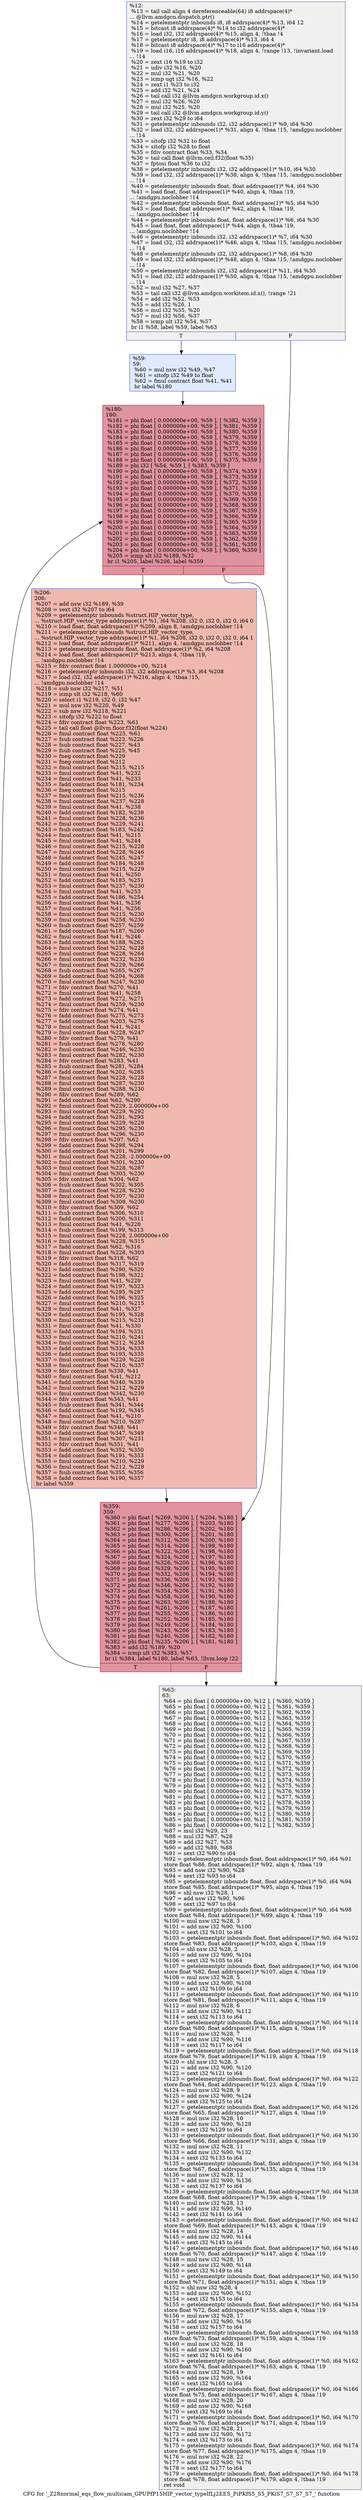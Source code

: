 digraph "CFG for '_Z28normal_eqs_flow_multicam_GPUPfP15HIP_vector_typeIfLj2EES_PiPKfS5_S5_PKiS7_S7_S7_S7_' function" {
	label="CFG for '_Z28normal_eqs_flow_multicam_GPUPfP15HIP_vector_typeIfLj2EES_PiPKfS5_S5_PKiS7_S7_S7_S7_' function";

	Node0x554e2b0 [shape=record,color="#3d50c3ff", style=filled, fillcolor="#dedcdb70",label="{%12:\l  %13 = tail call align 4 dereferenceable(64) i8 addrspace(4)*\l... @llvm.amdgcn.dispatch.ptr()\l  %14 = getelementptr inbounds i8, i8 addrspace(4)* %13, i64 12\l  %15 = bitcast i8 addrspace(4)* %14 to i32 addrspace(4)*\l  %16 = load i32, i32 addrspace(4)* %15, align 4, !tbaa !4\l  %17 = getelementptr i8, i8 addrspace(4)* %13, i64 4\l  %18 = bitcast i8 addrspace(4)* %17 to i16 addrspace(4)*\l  %19 = load i16, i16 addrspace(4)* %18, align 4, !range !13, !invariant.load\l... !14\l  %20 = zext i16 %19 to i32\l  %21 = udiv i32 %16, %20\l  %22 = mul i32 %21, %20\l  %23 = icmp ugt i32 %16, %22\l  %24 = zext i1 %23 to i32\l  %25 = add i32 %21, %24\l  %26 = tail call i32 @llvm.amdgcn.workgroup.id.x()\l  %27 = mul i32 %26, %20\l  %28 = mul i32 %25, %20\l  %29 = tail call i32 @llvm.amdgcn.workgroup.id.y()\l  %30 = zext i32 %29 to i64\l  %31 = getelementptr inbounds i32, i32 addrspace(1)* %9, i64 %30\l  %32 = load i32, i32 addrspace(1)* %31, align 4, !tbaa !15, !amdgpu.noclobber\l... !14\l  %33 = sitofp i32 %32 to float\l  %34 = sitofp i32 %28 to float\l  %35 = fdiv contract float %33, %34\l  %36 = tail call float @llvm.ceil.f32(float %35)\l  %37 = fptosi float %36 to i32\l  %38 = getelementptr inbounds i32, i32 addrspace(1)* %10, i64 %30\l  %39 = load i32, i32 addrspace(1)* %38, align 4, !tbaa !15, !amdgpu.noclobber\l... !14\l  %40 = getelementptr inbounds float, float addrspace(1)* %4, i64 %30\l  %41 = load float, float addrspace(1)* %40, align 4, !tbaa !19,\l... !amdgpu.noclobber !14\l  %42 = getelementptr inbounds float, float addrspace(1)* %5, i64 %30\l  %43 = load float, float addrspace(1)* %42, align 4, !tbaa !19,\l... !amdgpu.noclobber !14\l  %44 = getelementptr inbounds float, float addrspace(1)* %6, i64 %30\l  %45 = load float, float addrspace(1)* %44, align 4, !tbaa !19,\l... !amdgpu.noclobber !14\l  %46 = getelementptr inbounds i32, i32 addrspace(1)* %7, i64 %30\l  %47 = load i32, i32 addrspace(1)* %46, align 4, !tbaa !15, !amdgpu.noclobber\l... !14\l  %48 = getelementptr inbounds i32, i32 addrspace(1)* %8, i64 %30\l  %49 = load i32, i32 addrspace(1)* %48, align 4, !tbaa !15, !amdgpu.noclobber\l... !14\l  %50 = getelementptr inbounds i32, i32 addrspace(1)* %11, i64 %30\l  %51 = load i32, i32 addrspace(1)* %50, align 4, !tbaa !15, !amdgpu.noclobber\l... !14\l  %52 = mul i32 %27, %37\l  %53 = tail call i32 @llvm.amdgcn.workitem.id.x(), !range !21\l  %54 = add i32 %52, %53\l  %55 = add i32 %26, 1\l  %56 = mul i32 %55, %20\l  %57 = mul i32 %56, %37\l  %58 = icmp ult i32 %54, %57\l  br i1 %58, label %59, label %63\l|{<s0>T|<s1>F}}"];
	Node0x554e2b0:s0 -> Node0x5553d50;
	Node0x554e2b0:s1 -> Node0x5553de0;
	Node0x5553d50 [shape=record,color="#3d50c3ff", style=filled, fillcolor="#b9d0f970",label="{%59:\l59:                                               \l  %60 = mul nsw i32 %49, %47\l  %61 = sitofp i32 %49 to float\l  %62 = fmul contract float %41, %41\l  br label %180\l}"];
	Node0x5553d50 -> Node0x55540b0;
	Node0x5553de0 [shape=record,color="#3d50c3ff", style=filled, fillcolor="#dedcdb70",label="{%63:\l63:                                               \l  %64 = phi float [ 0.000000e+00, %12 ], [ %360, %359 ]\l  %65 = phi float [ 0.000000e+00, %12 ], [ %361, %359 ]\l  %66 = phi float [ 0.000000e+00, %12 ], [ %362, %359 ]\l  %67 = phi float [ 0.000000e+00, %12 ], [ %363, %359 ]\l  %68 = phi float [ 0.000000e+00, %12 ], [ %364, %359 ]\l  %69 = phi float [ 0.000000e+00, %12 ], [ %365, %359 ]\l  %70 = phi float [ 0.000000e+00, %12 ], [ %366, %359 ]\l  %71 = phi float [ 0.000000e+00, %12 ], [ %367, %359 ]\l  %72 = phi float [ 0.000000e+00, %12 ], [ %368, %359 ]\l  %73 = phi float [ 0.000000e+00, %12 ], [ %369, %359 ]\l  %74 = phi float [ 0.000000e+00, %12 ], [ %370, %359 ]\l  %75 = phi float [ 0.000000e+00, %12 ], [ %371, %359 ]\l  %76 = phi float [ 0.000000e+00, %12 ], [ %372, %359 ]\l  %77 = phi float [ 0.000000e+00, %12 ], [ %373, %359 ]\l  %78 = phi float [ 0.000000e+00, %12 ], [ %374, %359 ]\l  %79 = phi float [ 0.000000e+00, %12 ], [ %375, %359 ]\l  %80 = phi float [ 0.000000e+00, %12 ], [ %376, %359 ]\l  %81 = phi float [ 0.000000e+00, %12 ], [ %377, %359 ]\l  %82 = phi float [ 0.000000e+00, %12 ], [ %378, %359 ]\l  %83 = phi float [ 0.000000e+00, %12 ], [ %379, %359 ]\l  %84 = phi float [ 0.000000e+00, %12 ], [ %380, %359 ]\l  %85 = phi float [ 0.000000e+00, %12 ], [ %381, %359 ]\l  %86 = phi float [ 0.000000e+00, %12 ], [ %382, %359 ]\l  %87 = mul i32 %29, 23\l  %88 = mul i32 %87, %28\l  %89 = add i32 %27, %53\l  %90 = add i32 %89, %88\l  %91 = sext i32 %90 to i64\l  %92 = getelementptr inbounds float, float addrspace(1)* %0, i64 %91\l  store float %86, float addrspace(1)* %92, align 4, !tbaa !19\l  %93 = add nsw i32 %90, %28\l  %94 = sext i32 %93 to i64\l  %95 = getelementptr inbounds float, float addrspace(1)* %0, i64 %94\l  store float %85, float addrspace(1)* %95, align 4, !tbaa !19\l  %96 = shl nsw i32 %28, 1\l  %97 = add nsw i32 %90, %96\l  %98 = sext i32 %97 to i64\l  %99 = getelementptr inbounds float, float addrspace(1)* %0, i64 %98\l  store float %84, float addrspace(1)* %99, align 4, !tbaa !19\l  %100 = mul nsw i32 %28, 3\l  %101 = add nsw i32 %90, %100\l  %102 = sext i32 %101 to i64\l  %103 = getelementptr inbounds float, float addrspace(1)* %0, i64 %102\l  store float %83, float addrspace(1)* %103, align 4, !tbaa !19\l  %104 = shl nsw i32 %28, 2\l  %105 = add nsw i32 %90, %104\l  %106 = sext i32 %105 to i64\l  %107 = getelementptr inbounds float, float addrspace(1)* %0, i64 %106\l  store float %82, float addrspace(1)* %107, align 4, !tbaa !19\l  %108 = mul nsw i32 %28, 5\l  %109 = add nsw i32 %90, %108\l  %110 = sext i32 %109 to i64\l  %111 = getelementptr inbounds float, float addrspace(1)* %0, i64 %110\l  store float %81, float addrspace(1)* %111, align 4, !tbaa !19\l  %112 = mul nsw i32 %28, 6\l  %113 = add nsw i32 %90, %112\l  %114 = sext i32 %113 to i64\l  %115 = getelementptr inbounds float, float addrspace(1)* %0, i64 %114\l  store float %80, float addrspace(1)* %115, align 4, !tbaa !19\l  %116 = mul nsw i32 %28, 7\l  %117 = add nsw i32 %90, %116\l  %118 = sext i32 %117 to i64\l  %119 = getelementptr inbounds float, float addrspace(1)* %0, i64 %118\l  store float %79, float addrspace(1)* %119, align 4, !tbaa !19\l  %120 = shl nsw i32 %28, 3\l  %121 = add nsw i32 %90, %120\l  %122 = sext i32 %121 to i64\l  %123 = getelementptr inbounds float, float addrspace(1)* %0, i64 %122\l  store float %64, float addrspace(1)* %123, align 4, !tbaa !19\l  %124 = mul nsw i32 %28, 9\l  %125 = add nsw i32 %90, %124\l  %126 = sext i32 %125 to i64\l  %127 = getelementptr inbounds float, float addrspace(1)* %0, i64 %126\l  store float %65, float addrspace(1)* %127, align 4, !tbaa !19\l  %128 = mul nsw i32 %28, 10\l  %129 = add nsw i32 %90, %128\l  %130 = sext i32 %129 to i64\l  %131 = getelementptr inbounds float, float addrspace(1)* %0, i64 %130\l  store float %66, float addrspace(1)* %131, align 4, !tbaa !19\l  %132 = mul nsw i32 %28, 11\l  %133 = add nsw i32 %90, %132\l  %134 = sext i32 %133 to i64\l  %135 = getelementptr inbounds float, float addrspace(1)* %0, i64 %134\l  store float %67, float addrspace(1)* %135, align 4, !tbaa !19\l  %136 = mul nsw i32 %28, 12\l  %137 = add nsw i32 %90, %136\l  %138 = sext i32 %137 to i64\l  %139 = getelementptr inbounds float, float addrspace(1)* %0, i64 %138\l  store float %68, float addrspace(1)* %139, align 4, !tbaa !19\l  %140 = mul nsw i32 %28, 13\l  %141 = add nsw i32 %90, %140\l  %142 = sext i32 %141 to i64\l  %143 = getelementptr inbounds float, float addrspace(1)* %0, i64 %142\l  store float %69, float addrspace(1)* %143, align 4, !tbaa !19\l  %144 = mul nsw i32 %28, 14\l  %145 = add nsw i32 %90, %144\l  %146 = sext i32 %145 to i64\l  %147 = getelementptr inbounds float, float addrspace(1)* %0, i64 %146\l  store float %70, float addrspace(1)* %147, align 4, !tbaa !19\l  %148 = mul nsw i32 %28, 15\l  %149 = add nsw i32 %90, %148\l  %150 = sext i32 %149 to i64\l  %151 = getelementptr inbounds float, float addrspace(1)* %0, i64 %150\l  store float %71, float addrspace(1)* %151, align 4, !tbaa !19\l  %152 = shl nsw i32 %28, 4\l  %153 = add nsw i32 %90, %152\l  %154 = sext i32 %153 to i64\l  %155 = getelementptr inbounds float, float addrspace(1)* %0, i64 %154\l  store float %72, float addrspace(1)* %155, align 4, !tbaa !19\l  %156 = mul nsw i32 %28, 17\l  %157 = add nsw i32 %90, %156\l  %158 = sext i32 %157 to i64\l  %159 = getelementptr inbounds float, float addrspace(1)* %0, i64 %158\l  store float %73, float addrspace(1)* %159, align 4, !tbaa !19\l  %160 = mul nsw i32 %28, 18\l  %161 = add nsw i32 %90, %160\l  %162 = sext i32 %161 to i64\l  %163 = getelementptr inbounds float, float addrspace(1)* %0, i64 %162\l  store float %74, float addrspace(1)* %163, align 4, !tbaa !19\l  %164 = mul nsw i32 %28, 19\l  %165 = add nsw i32 %90, %164\l  %166 = sext i32 %165 to i64\l  %167 = getelementptr inbounds float, float addrspace(1)* %0, i64 %166\l  store float %75, float addrspace(1)* %167, align 4, !tbaa !19\l  %168 = mul nsw i32 %28, 20\l  %169 = add nsw i32 %90, %168\l  %170 = sext i32 %169 to i64\l  %171 = getelementptr inbounds float, float addrspace(1)* %0, i64 %170\l  store float %76, float addrspace(1)* %171, align 4, !tbaa !19\l  %172 = mul nsw i32 %28, 21\l  %173 = add nsw i32 %90, %172\l  %174 = sext i32 %173 to i64\l  %175 = getelementptr inbounds float, float addrspace(1)* %0, i64 %174\l  store float %77, float addrspace(1)* %175, align 4, !tbaa !19\l  %176 = mul nsw i32 %28, 22\l  %177 = add nsw i32 %90, %176\l  %178 = sext i32 %177 to i64\l  %179 = getelementptr inbounds float, float addrspace(1)* %0, i64 %178\l  store float %78, float addrspace(1)* %179, align 4, !tbaa !19\l  ret void\l}"];
	Node0x55540b0 [shape=record,color="#b70d28ff", style=filled, fillcolor="#b70d2870",label="{%180:\l180:                                              \l  %181 = phi float [ 0.000000e+00, %59 ], [ %382, %359 ]\l  %182 = phi float [ 0.000000e+00, %59 ], [ %381, %359 ]\l  %183 = phi float [ 0.000000e+00, %59 ], [ %380, %359 ]\l  %184 = phi float [ 0.000000e+00, %59 ], [ %379, %359 ]\l  %185 = phi float [ 0.000000e+00, %59 ], [ %378, %359 ]\l  %186 = phi float [ 0.000000e+00, %59 ], [ %377, %359 ]\l  %187 = phi float [ 0.000000e+00, %59 ], [ %376, %359 ]\l  %188 = phi float [ 0.000000e+00, %59 ], [ %375, %359 ]\l  %189 = phi i32 [ %54, %59 ], [ %383, %359 ]\l  %190 = phi float [ 0.000000e+00, %59 ], [ %374, %359 ]\l  %191 = phi float [ 0.000000e+00, %59 ], [ %373, %359 ]\l  %192 = phi float [ 0.000000e+00, %59 ], [ %372, %359 ]\l  %193 = phi float [ 0.000000e+00, %59 ], [ %371, %359 ]\l  %194 = phi float [ 0.000000e+00, %59 ], [ %370, %359 ]\l  %195 = phi float [ 0.000000e+00, %59 ], [ %369, %359 ]\l  %196 = phi float [ 0.000000e+00, %59 ], [ %368, %359 ]\l  %197 = phi float [ 0.000000e+00, %59 ], [ %367, %359 ]\l  %198 = phi float [ 0.000000e+00, %59 ], [ %366, %359 ]\l  %199 = phi float [ 0.000000e+00, %59 ], [ %365, %359 ]\l  %200 = phi float [ 0.000000e+00, %59 ], [ %364, %359 ]\l  %201 = phi float [ 0.000000e+00, %59 ], [ %363, %359 ]\l  %202 = phi float [ 0.000000e+00, %59 ], [ %362, %359 ]\l  %203 = phi float [ 0.000000e+00, %59 ], [ %361, %359 ]\l  %204 = phi float [ 0.000000e+00, %59 ], [ %360, %359 ]\l  %205 = icmp slt i32 %189, %32\l  br i1 %205, label %206, label %359\l|{<s0>T|<s1>F}}"];
	Node0x55540b0:s0 -> Node0x555c130;
	Node0x55540b0:s1 -> Node0x5554bf0;
	Node0x555c130 [shape=record,color="#3d50c3ff", style=filled, fillcolor="#de614d70",label="{%206:\l206:                                              \l  %207 = add nsw i32 %189, %39\l  %208 = sext i32 %207 to i64\l  %209 = getelementptr inbounds %struct.HIP_vector_type,\l... %struct.HIP_vector_type addrspace(1)* %1, i64 %208, i32 0, i32 0, i32 0, i64 0\l  %210 = load float, float addrspace(1)* %209, align 8, !amdgpu.noclobber !14\l  %211 = getelementptr inbounds %struct.HIP_vector_type,\l... %struct.HIP_vector_type addrspace(1)* %1, i64 %208, i32 0, i32 0, i32 0, i64 1\l  %212 = load float, float addrspace(1)* %211, align 4, !amdgpu.noclobber !14\l  %213 = getelementptr inbounds float, float addrspace(1)* %2, i64 %208\l  %214 = load float, float addrspace(1)* %213, align 4, !tbaa !19,\l... !amdgpu.noclobber !14\l  %215 = fdiv contract float 1.000000e+00, %214\l  %216 = getelementptr inbounds i32, i32 addrspace(1)* %3, i64 %208\l  %217 = load i32, i32 addrspace(1)* %216, align 4, !tbaa !15,\l... !amdgpu.noclobber !14\l  %218 = sub nsw i32 %217, %51\l  %219 = icmp slt i32 %218, %60\l  %220 = select i1 %219, i32 0, i32 %47\l  %221 = mul nsw i32 %220, %49\l  %222 = sub nsw i32 %218, %221\l  %223 = sitofp i32 %222 to float\l  %224 = fdiv contract float %223, %61\l  %225 = tail call float @llvm.floor.f32(float %224)\l  %226 = fmul contract float %225, %61\l  %227 = fsub contract float %223, %226\l  %228 = fsub contract float %227, %43\l  %229 = fsub contract float %225, %45\l  %230 = fneg contract float %229\l  %231 = fneg contract float %212\l  %232 = fmul contract float %215, %215\l  %233 = fmul contract float %41, %232\l  %234 = fmul contract float %41, %233\l  %235 = fadd contract float %181, %234\l  %236 = fneg contract float %215\l  %237 = fmul contract float %215, %236\l  %238 = fmul contract float %237, %228\l  %239 = fmul contract float %41, %238\l  %240 = fadd contract float %182, %239\l  %241 = fmul contract float %228, %236\l  %242 = fmul contract float %229, %241\l  %243 = fsub contract float %183, %242\l  %244 = fmul contract float %41, %215\l  %245 = fmul contract float %41, %244\l  %246 = fmul contract float %215, %228\l  %247 = fmul contract float %228, %246\l  %248 = fadd contract float %245, %247\l  %249 = fadd contract float %184, %248\l  %250 = fmul contract float %215, %229\l  %251 = fmul contract float %41, %250\l  %252 = fadd contract float %185, %251\l  %253 = fmul contract float %237, %230\l  %254 = fmul contract float %41, %253\l  %255 = fadd contract float %186, %254\l  %256 = fmul contract float %41, %236\l  %257 = fmul contract float %41, %256\l  %258 = fmul contract float %215, %230\l  %259 = fmul contract float %258, %230\l  %260 = fsub contract float %257, %259\l  %261 = fadd contract float %187, %260\l  %262 = fmul contract float %41, %246\l  %263 = fadd contract float %188, %262\l  %264 = fmul contract float %232, %228\l  %265 = fmul contract float %228, %264\l  %266 = fmul contract float %232, %230\l  %267 = fmul contract float %229, %266\l  %268 = fsub contract float %265, %267\l  %269 = fadd contract float %204, %268\l  %270 = fmul contract float %247, %230\l  %271 = fdiv contract float %270, %41\l  %272 = fmul contract float %41, %258\l  %273 = fadd contract float %272, %271\l  %274 = fmul contract float %259, %230\l  %275 = fdiv contract float %274, %41\l  %276 = fadd contract float %275, %273\l  %277 = fadd contract float %203, %276\l  %278 = fmul contract float %41, %241\l  %279 = fmul contract float %228, %247\l  %280 = fdiv contract float %279, %41\l  %281 = fsub contract float %278, %280\l  %282 = fmul contract float %246, %230\l  %283 = fmul contract float %282, %230\l  %284 = fdiv contract float %283, %41\l  %285 = fsub contract float %281, %284\l  %286 = fadd contract float %202, %285\l  %287 = fmul contract float %228, %228\l  %288 = fmul contract float %287, %230\l  %289 = fmul contract float %288, %230\l  %290 = fdiv contract float %289, %62\l  %291 = fadd contract float %62, %290\l  %292 = fmul contract float %229, 2.000000e+00\l  %293 = fmul contract float %229, %292\l  %294 = fadd contract float %291, %293\l  %295 = fmul contract float %229, %229\l  %296 = fmul contract float %295, %230\l  %297 = fmul contract float %296, %230\l  %298 = fdiv contract float %297, %62\l  %299 = fadd contract float %298, %294\l  %300 = fadd contract float %201, %299\l  %301 = fmul contract float %228, -2.000000e+00\l  %302 = fmul contract float %301, %230\l  %303 = fmul contract float %228, %287\l  %304 = fmul contract float %303, %230\l  %305 = fdiv contract float %304, %62\l  %306 = fsub contract float %302, %305\l  %307 = fmul contract float %228, %230\l  %308 = fmul contract float %307, %230\l  %309 = fmul contract float %308, %230\l  %310 = fdiv contract float %309, %62\l  %311 = fsub contract float %306, %310\l  %312 = fadd contract float %200, %311\l  %313 = fmul contract float %41, %228\l  %314 = fsub contract float %199, %313\l  %315 = fmul contract float %228, 2.000000e+00\l  %316 = fmul contract float %228, %315\l  %317 = fadd contract float %62, %316\l  %318 = fmul contract float %228, %303\l  %319 = fdiv contract float %318, %62\l  %320 = fadd contract float %317, %319\l  %321 = fadd contract float %290, %320\l  %322 = fadd contract float %198, %321\l  %323 = fmul contract float %41, %229\l  %324 = fadd contract float %197, %323\l  %325 = fadd contract float %295, %287\l  %326 = fadd contract float %196, %325\l  %327 = fmul contract float %210, %215\l  %328 = fmul contract float %41, %327\l  %329 = fadd contract float %195, %328\l  %330 = fmul contract float %215, %231\l  %331 = fmul contract float %41, %330\l  %332 = fadd contract float %194, %331\l  %333 = fmul contract float %210, %241\l  %334 = fmul contract float %212, %258\l  %335 = fadd contract float %334, %333\l  %336 = fadd contract float %193, %335\l  %337 = fmul contract float %229, %228\l  %338 = fmul contract float %210, %337\l  %339 = fdiv contract float %338, %41\l  %340 = fmul contract float %41, %212\l  %341 = fadd contract float %340, %339\l  %342 = fmul contract float %212, %229\l  %343 = fmul contract float %342, %230\l  %344 = fdiv contract float %343, %41\l  %345 = fsub contract float %341, %344\l  %346 = fadd contract float %192, %345\l  %347 = fmul contract float %41, %210\l  %348 = fmul contract float %210, %287\l  %349 = fdiv contract float %348, %41\l  %350 = fadd contract float %347, %349\l  %351 = fmul contract float %307, %231\l  %352 = fdiv contract float %351, %41\l  %353 = fadd contract float %352, %350\l  %354 = fadd contract float %191, %353\l  %355 = fmul contract float %210, %229\l  %356 = fmul contract float %212, %228\l  %357 = fsub contract float %355, %356\l  %358 = fadd contract float %190, %357\l  br label %359\l}"];
	Node0x555c130 -> Node0x5554bf0;
	Node0x5554bf0 [shape=record,color="#b70d28ff", style=filled, fillcolor="#b70d2870",label="{%359:\l359:                                              \l  %360 = phi float [ %269, %206 ], [ %204, %180 ]\l  %361 = phi float [ %277, %206 ], [ %203, %180 ]\l  %362 = phi float [ %286, %206 ], [ %202, %180 ]\l  %363 = phi float [ %300, %206 ], [ %201, %180 ]\l  %364 = phi float [ %312, %206 ], [ %200, %180 ]\l  %365 = phi float [ %314, %206 ], [ %199, %180 ]\l  %366 = phi float [ %322, %206 ], [ %198, %180 ]\l  %367 = phi float [ %324, %206 ], [ %197, %180 ]\l  %368 = phi float [ %326, %206 ], [ %196, %180 ]\l  %369 = phi float [ %329, %206 ], [ %195, %180 ]\l  %370 = phi float [ %332, %206 ], [ %194, %180 ]\l  %371 = phi float [ %336, %206 ], [ %193, %180 ]\l  %372 = phi float [ %346, %206 ], [ %192, %180 ]\l  %373 = phi float [ %354, %206 ], [ %191, %180 ]\l  %374 = phi float [ %358, %206 ], [ %190, %180 ]\l  %375 = phi float [ %263, %206 ], [ %188, %180 ]\l  %376 = phi float [ %261, %206 ], [ %187, %180 ]\l  %377 = phi float [ %255, %206 ], [ %186, %180 ]\l  %378 = phi float [ %252, %206 ], [ %185, %180 ]\l  %379 = phi float [ %249, %206 ], [ %184, %180 ]\l  %380 = phi float [ %243, %206 ], [ %183, %180 ]\l  %381 = phi float [ %240, %206 ], [ %182, %180 ]\l  %382 = phi float [ %235, %206 ], [ %181, %180 ]\l  %383 = add i32 %189, %20\l  %384 = icmp ult i32 %383, %57\l  br i1 %384, label %180, label %63, !llvm.loop !22\l|{<s0>T|<s1>F}}"];
	Node0x5554bf0:s0 -> Node0x55540b0;
	Node0x5554bf0:s1 -> Node0x5553de0;
}
